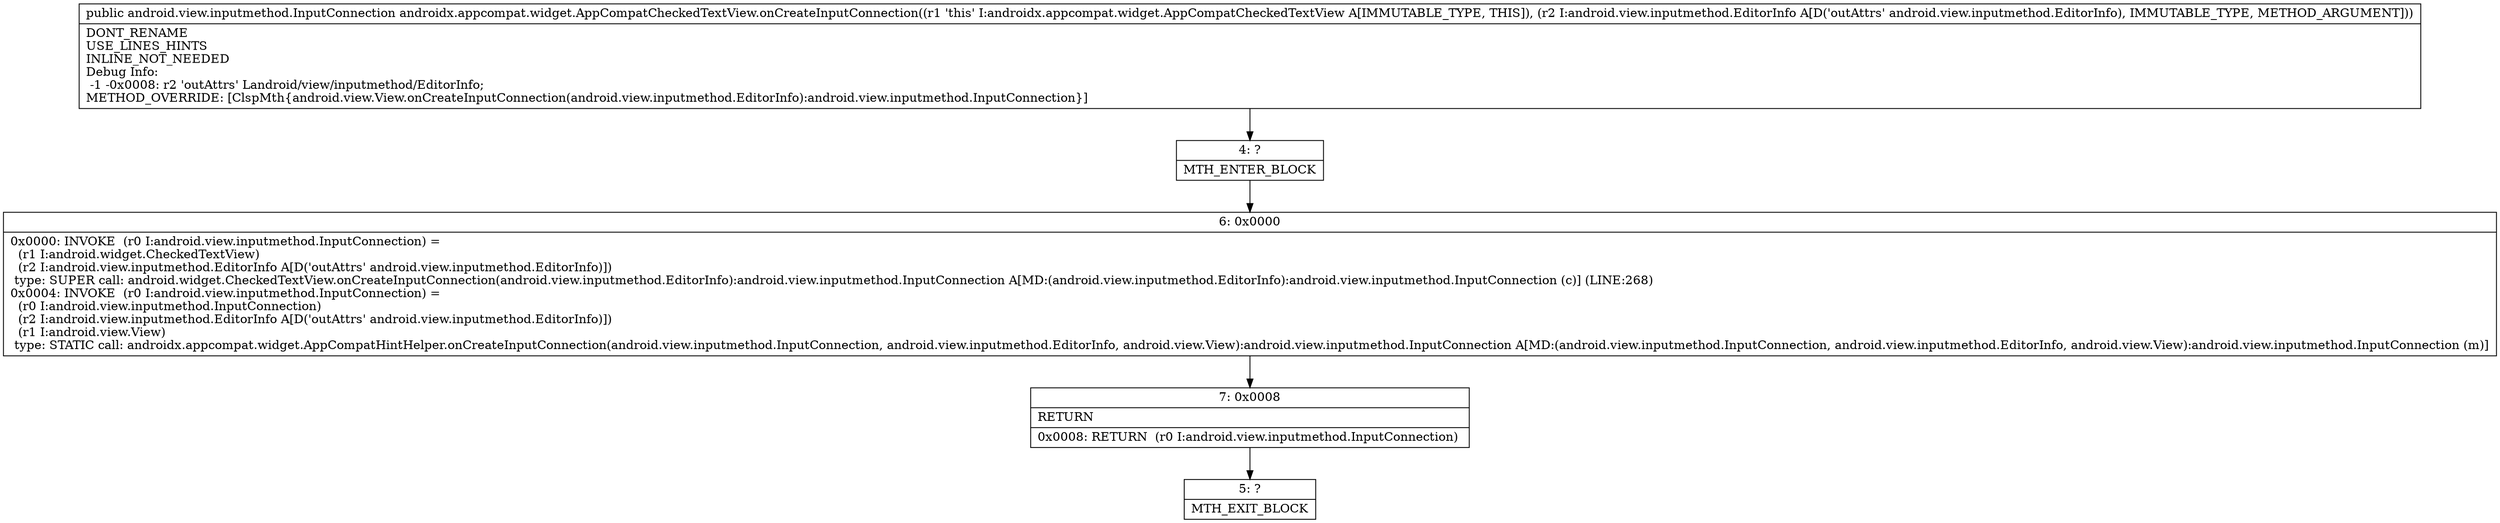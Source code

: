 digraph "CFG forandroidx.appcompat.widget.AppCompatCheckedTextView.onCreateInputConnection(Landroid\/view\/inputmethod\/EditorInfo;)Landroid\/view\/inputmethod\/InputConnection;" {
Node_4 [shape=record,label="{4\:\ ?|MTH_ENTER_BLOCK\l}"];
Node_6 [shape=record,label="{6\:\ 0x0000|0x0000: INVOKE  (r0 I:android.view.inputmethod.InputConnection) = \l  (r1 I:android.widget.CheckedTextView)\l  (r2 I:android.view.inputmethod.EditorInfo A[D('outAttrs' android.view.inputmethod.EditorInfo)])\l type: SUPER call: android.widget.CheckedTextView.onCreateInputConnection(android.view.inputmethod.EditorInfo):android.view.inputmethod.InputConnection A[MD:(android.view.inputmethod.EditorInfo):android.view.inputmethod.InputConnection (c)] (LINE:268)\l0x0004: INVOKE  (r0 I:android.view.inputmethod.InputConnection) = \l  (r0 I:android.view.inputmethod.InputConnection)\l  (r2 I:android.view.inputmethod.EditorInfo A[D('outAttrs' android.view.inputmethod.EditorInfo)])\l  (r1 I:android.view.View)\l type: STATIC call: androidx.appcompat.widget.AppCompatHintHelper.onCreateInputConnection(android.view.inputmethod.InputConnection, android.view.inputmethod.EditorInfo, android.view.View):android.view.inputmethod.InputConnection A[MD:(android.view.inputmethod.InputConnection, android.view.inputmethod.EditorInfo, android.view.View):android.view.inputmethod.InputConnection (m)]\l}"];
Node_7 [shape=record,label="{7\:\ 0x0008|RETURN\l|0x0008: RETURN  (r0 I:android.view.inputmethod.InputConnection) \l}"];
Node_5 [shape=record,label="{5\:\ ?|MTH_EXIT_BLOCK\l}"];
MethodNode[shape=record,label="{public android.view.inputmethod.InputConnection androidx.appcompat.widget.AppCompatCheckedTextView.onCreateInputConnection((r1 'this' I:androidx.appcompat.widget.AppCompatCheckedTextView A[IMMUTABLE_TYPE, THIS]), (r2 I:android.view.inputmethod.EditorInfo A[D('outAttrs' android.view.inputmethod.EditorInfo), IMMUTABLE_TYPE, METHOD_ARGUMENT]))  | DONT_RENAME\lUSE_LINES_HINTS\lINLINE_NOT_NEEDED\lDebug Info:\l  \-1 \-0x0008: r2 'outAttrs' Landroid\/view\/inputmethod\/EditorInfo;\lMETHOD_OVERRIDE: [ClspMth\{android.view.View.onCreateInputConnection(android.view.inputmethod.EditorInfo):android.view.inputmethod.InputConnection\}]\l}"];
MethodNode -> Node_4;Node_4 -> Node_6;
Node_6 -> Node_7;
Node_7 -> Node_5;
}

